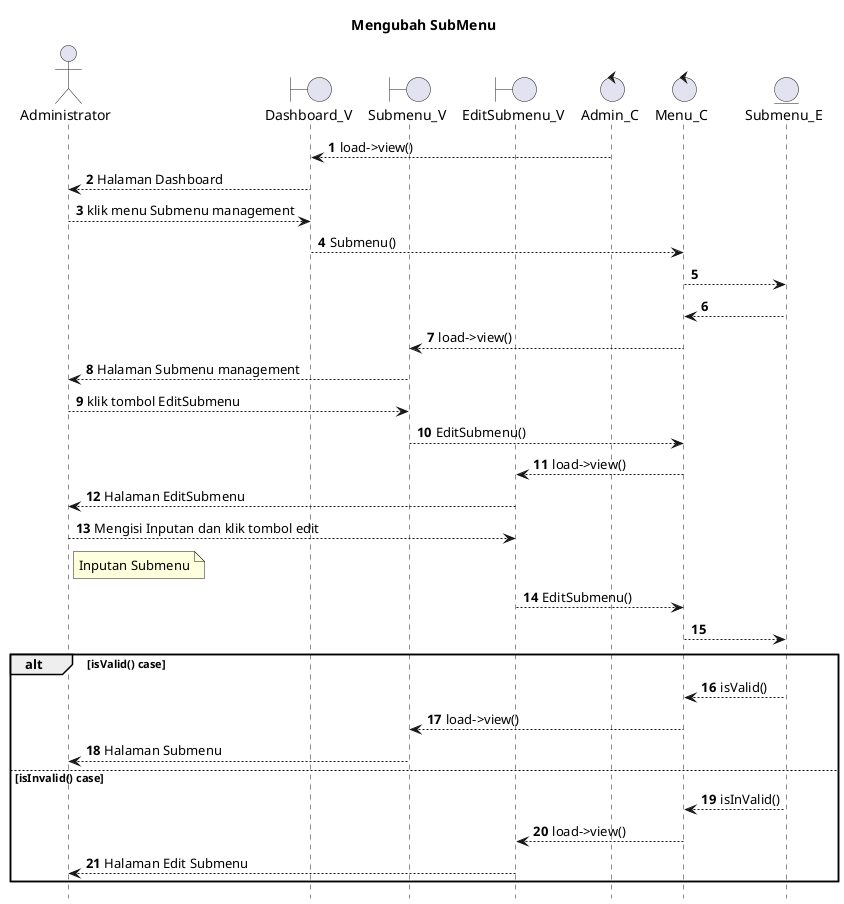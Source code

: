 @startuml

autonumber
hide footbox
title Mengubah SubMenu

Actor Administrator
boundary Dashboard_V
boundary Submenu_V
boundary EditSubmenu_V
control Admin_C
control Menu_C
Entity Submenu_E

Admin_C --> Dashboard_V: load->view()
Dashboard_V --> Administrator: Halaman Dashboard
Administrator --> Dashboard_V: klik menu Submenu management
Dashboard_V --> Menu_C: Submenu()
Menu_C --> Submenu_E:
    
    Submenu_E --> Menu_C:
    Menu_C --> Submenu_V: load->view()
    Submenu_V --> Administrator: Halaman Submenu management

Administrator --> Submenu_V: klik tombol EditSubmenu
Submenu_V --> Menu_C: EditSubmenu()
Menu_C --> EditSubmenu_V: load->view()
EditSubmenu_V --> Administrator: Halaman EditSubmenu

Administrator --> EditSubmenu_V: Mengisi Inputan dan klik tombol edit
    note right of Administrator
        Inputan Submenu
            end note
EditSubmenu_V --> Menu_C: EditSubmenu()
Menu_C --> Submenu_E:

alt isValid() case
    
    Submenu_E --> Menu_C: isValid()
    Menu_C --> Submenu_V: load->view()
    Submenu_V --> Administrator: Halaman Submenu

else isInvalid() case
    
    Submenu_E --> Menu_C: isInValid()
    Menu_C --> EditSubmenu_V: load->view()
    EditSubmenu_V --> Administrator: Halaman Edit Submenu

end
@enduml